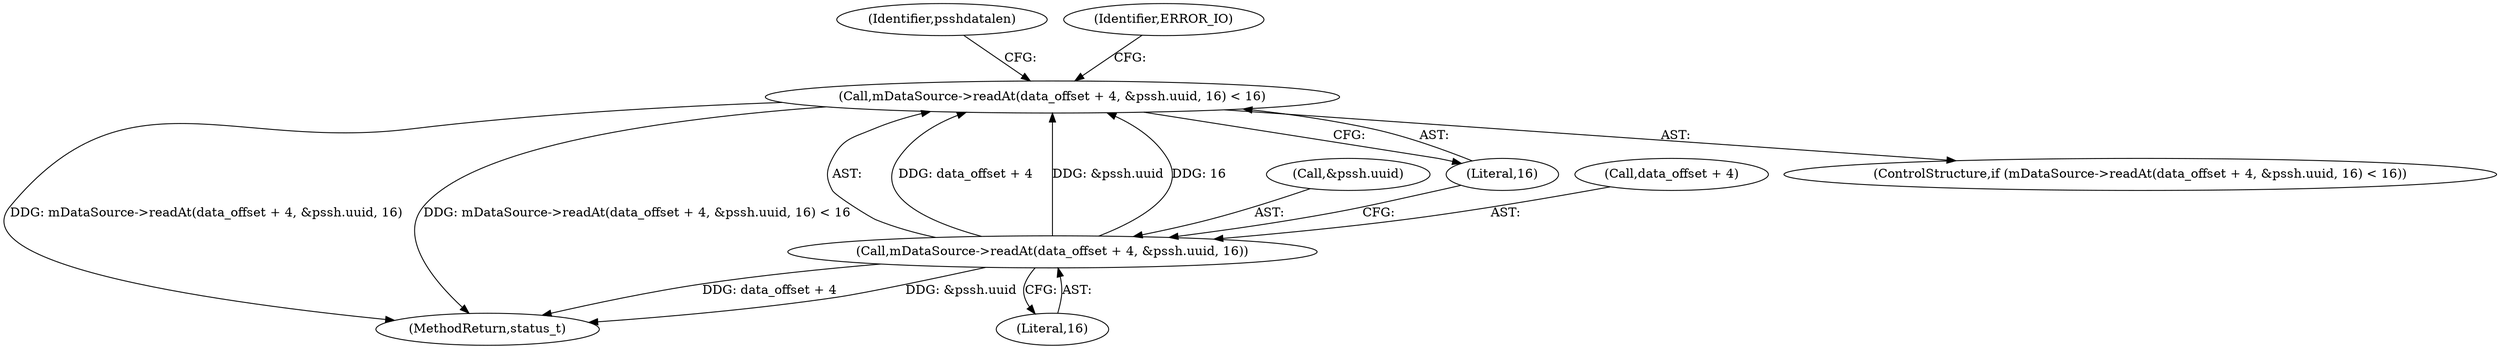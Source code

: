 digraph "0_Android_2674a7218eaa3c87f2ee26d26da5b9170e10f859@API" {
"1001006" [label="(Call,mDataSource->readAt(data_offset + 4, &pssh.uuid, 16) < 16)"];
"1001007" [label="(Call,mDataSource->readAt(data_offset + 4, &pssh.uuid, 16))"];
"1001006" [label="(Call,mDataSource->readAt(data_offset + 4, &pssh.uuid, 16) < 16)"];
"1001022" [label="(Identifier,psshdatalen)"];
"1002927" [label="(MethodReturn,status_t)"];
"1001015" [label="(Literal,16)"];
"1001005" [label="(ControlStructure,if (mDataSource->readAt(data_offset + 4, &pssh.uuid, 16) < 16))"];
"1001011" [label="(Call,&pssh.uuid)"];
"1001007" [label="(Call,mDataSource->readAt(data_offset + 4, &pssh.uuid, 16))"];
"1001016" [label="(Literal,16)"];
"1001008" [label="(Call,data_offset + 4)"];
"1001019" [label="(Identifier,ERROR_IO)"];
"1001006" -> "1001005"  [label="AST: "];
"1001006" -> "1001016"  [label="CFG: "];
"1001007" -> "1001006"  [label="AST: "];
"1001016" -> "1001006"  [label="AST: "];
"1001019" -> "1001006"  [label="CFG: "];
"1001022" -> "1001006"  [label="CFG: "];
"1001006" -> "1002927"  [label="DDG: mDataSource->readAt(data_offset + 4, &pssh.uuid, 16)"];
"1001006" -> "1002927"  [label="DDG: mDataSource->readAt(data_offset + 4, &pssh.uuid, 16) < 16"];
"1001007" -> "1001006"  [label="DDG: data_offset + 4"];
"1001007" -> "1001006"  [label="DDG: &pssh.uuid"];
"1001007" -> "1001006"  [label="DDG: 16"];
"1001007" -> "1001015"  [label="CFG: "];
"1001008" -> "1001007"  [label="AST: "];
"1001011" -> "1001007"  [label="AST: "];
"1001015" -> "1001007"  [label="AST: "];
"1001016" -> "1001007"  [label="CFG: "];
"1001007" -> "1002927"  [label="DDG: data_offset + 4"];
"1001007" -> "1002927"  [label="DDG: &pssh.uuid"];
}
